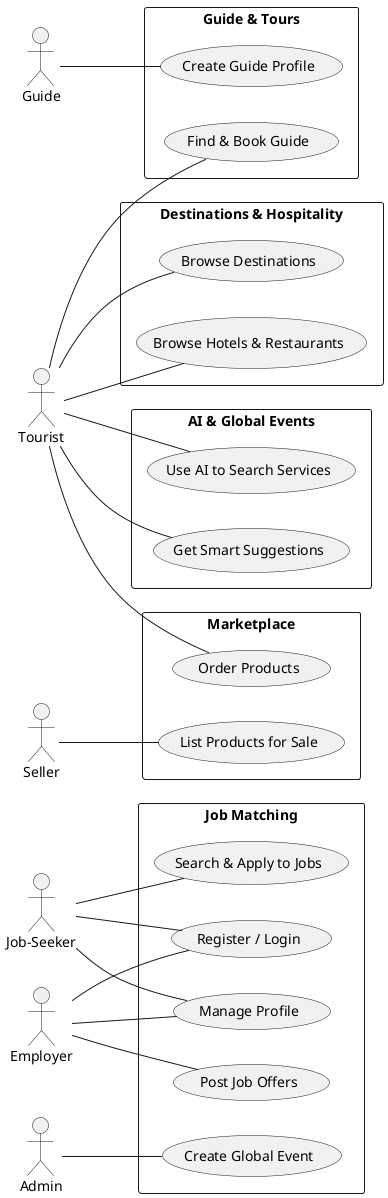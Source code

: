 @startuml
left to right direction

actor "Job-Seeker"        as JS
actor "Employer"          as E
actor "Tourist"           as T
actor "Guide"             as G
actor "Seller"            as S
' actor "Delivery Partner"  as DP
' actor "Business Partner"  as BP
actor "Admin"             as A

rectangle "Job Matching" {
  usecase "Register / Login"             as UC1
  usecase "Manage Profile"               as UC2
  usecase "Post Job Offers"              as UC3
  usecase "Search & Apply to Jobs"       as UC4
  usecase "Create Global Event"          as UC5
}

rectangle "Guide & Tours" {
  usecase "Create Guide Profile"         as UC6
  usecase "Find & Book Guide"            as UC7
}

rectangle "Marketplace" {
  usecase "List Products for Sale"       as UC8
  usecase "Order Products"               as UC9
  ' usecase "Track Order"                  as UC10
}

rectangle "Destinations & Hospitality" {
  usecase "Browse Destinations"          as UC11
  usecase "Browse Hotels & Restaurants"  as UC12
  ' usecase "Premium Listing"              as UC13
}

rectangle "AI & Global Events" {
  usecase "Use AI to Search Services"    as UC14
  usecase "Get Smart Suggestions"        as UC15
  ' usecase "Switch Between Events"        as UC16
}

JS -- UC1
JS -- UC2
JS -- UC4

E  -- UC1
E  -- UC2
E  -- UC3

A  -- UC5

G  -- UC6
T  -- UC7

S  -- UC8
T  -- UC9
' DP --> UC10

T  -- UC11
T  -- UC12
' BP --> UC13

T  -- UC14
T  -- UC15
' T  --> UC16
@enduml